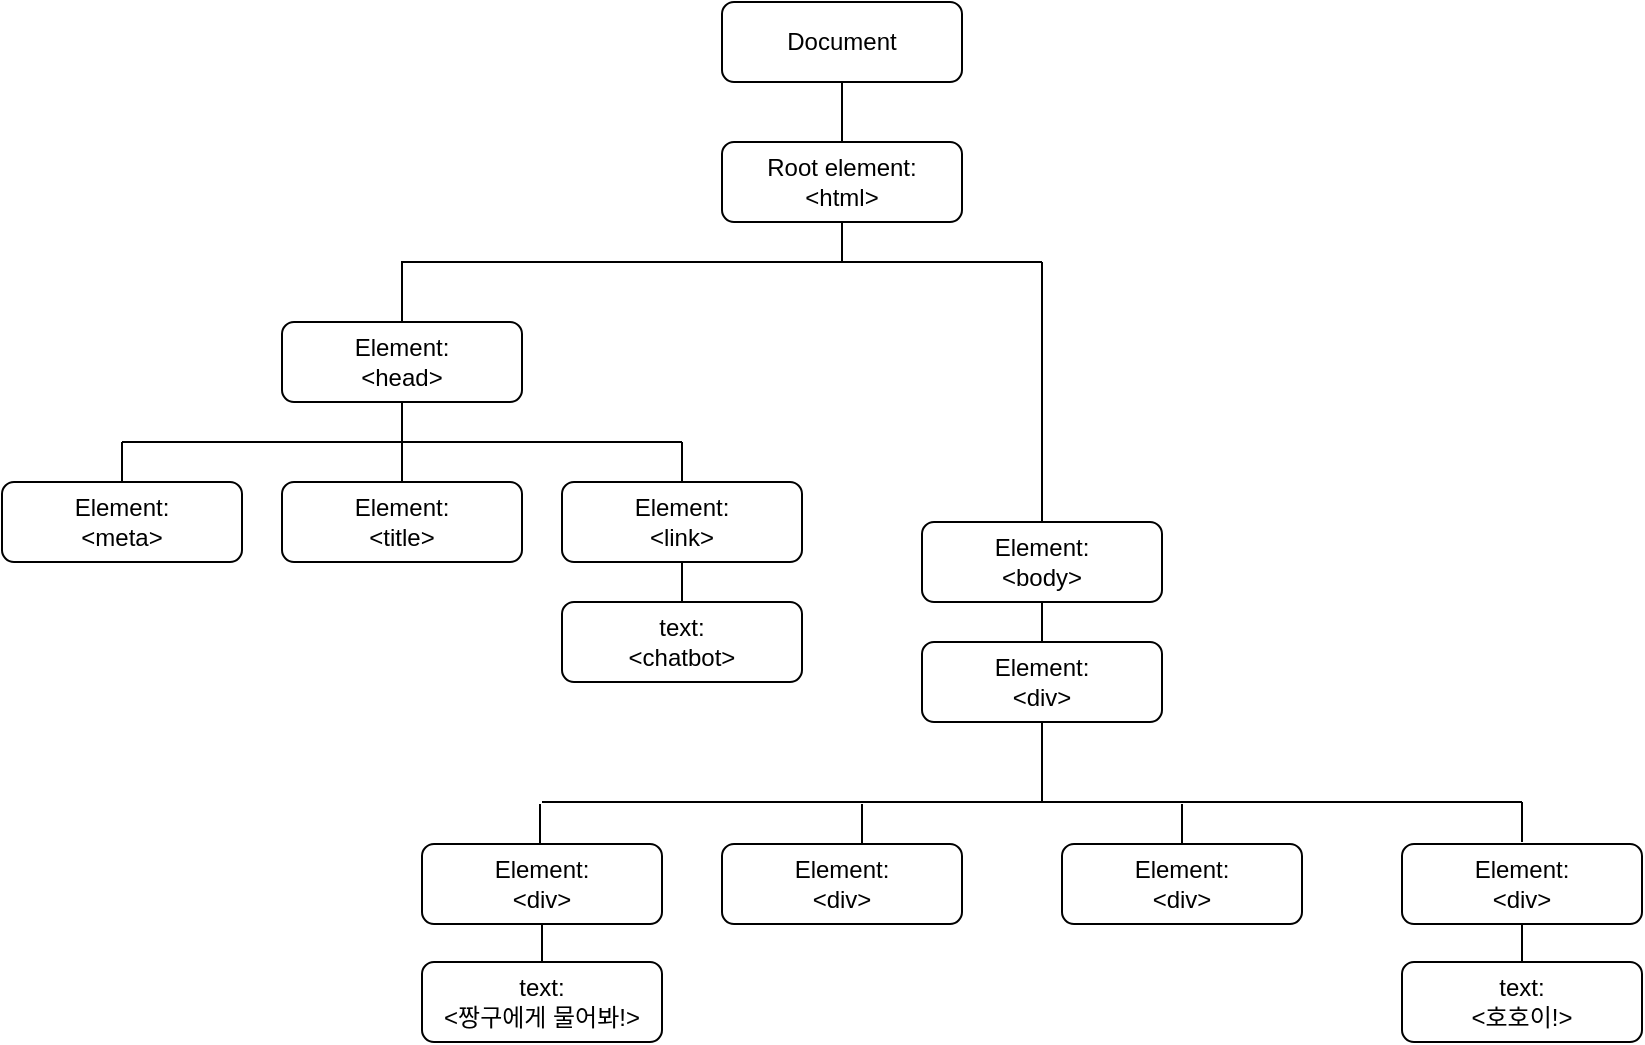 <mxfile version="16.5.3" type="github">
  <diagram id="C5RBs43oDa-KdzZeNtuy" name="Page-1">
    <mxGraphModel dx="1422" dy="737" grid="1" gridSize="10" guides="1" tooltips="1" connect="1" arrows="1" fold="1" page="1" pageScale="1" pageWidth="827" pageHeight="1169" math="0" shadow="0">
      <root>
        <mxCell id="WIyWlLk6GJQsqaUBKTNV-0" />
        <mxCell id="WIyWlLk6GJQsqaUBKTNV-1" parent="WIyWlLk6GJQsqaUBKTNV-0" />
        <mxCell id="tnMK15XjLRO8_bRIk2cx-35" value="Document" style="rounded=1;whiteSpace=wrap;html=1;fontSize=12;glass=0;strokeWidth=1;shadow=0;" vertex="1" parent="WIyWlLk6GJQsqaUBKTNV-1">
          <mxGeometry x="510" y="65" width="120" height="40" as="geometry" />
        </mxCell>
        <mxCell id="tnMK15XjLRO8_bRIk2cx-36" value="" style="endArrow=none;html=1;rounded=0;entryX=0.5;entryY=1;entryDx=0;entryDy=0;exitX=0.5;exitY=0;exitDx=0;exitDy=0;" edge="1" parent="WIyWlLk6GJQsqaUBKTNV-1" target="tnMK15XjLRO8_bRIk2cx-35">
          <mxGeometry width="50" height="50" relative="1" as="geometry">
            <mxPoint x="570" y="135" as="sourcePoint" />
            <mxPoint x="550" y="395" as="targetPoint" />
            <Array as="points" />
          </mxGeometry>
        </mxCell>
        <mxCell id="tnMK15XjLRO8_bRIk2cx-37" value="" style="endArrow=none;html=1;rounded=0;entryX=0.5;entryY=1;entryDx=0;entryDy=0;" edge="1" parent="WIyWlLk6GJQsqaUBKTNV-1">
          <mxGeometry width="50" height="50" relative="1" as="geometry">
            <mxPoint x="570" y="195" as="sourcePoint" />
            <mxPoint x="570" y="175" as="targetPoint" />
          </mxGeometry>
        </mxCell>
        <mxCell id="tnMK15XjLRO8_bRIk2cx-38" value="" style="endArrow=none;html=1;rounded=0;" edge="1" parent="WIyWlLk6GJQsqaUBKTNV-1">
          <mxGeometry width="50" height="50" relative="1" as="geometry">
            <mxPoint x="349.5" y="195" as="sourcePoint" />
            <mxPoint x="670" y="195" as="targetPoint" />
          </mxGeometry>
        </mxCell>
        <mxCell id="tnMK15XjLRO8_bRIk2cx-39" value="" style="endArrow=none;html=1;rounded=0;" edge="1" parent="WIyWlLk6GJQsqaUBKTNV-1">
          <mxGeometry width="50" height="50" relative="1" as="geometry">
            <mxPoint x="670" y="195" as="sourcePoint" />
            <mxPoint x="670" y="325" as="targetPoint" />
          </mxGeometry>
        </mxCell>
        <mxCell id="tnMK15XjLRO8_bRIk2cx-40" value="" style="endArrow=none;html=1;rounded=0;" edge="1" parent="WIyWlLk6GJQsqaUBKTNV-1">
          <mxGeometry width="50" height="50" relative="1" as="geometry">
            <mxPoint x="350" y="225" as="sourcePoint" />
            <mxPoint x="350" y="195" as="targetPoint" />
          </mxGeometry>
        </mxCell>
        <mxCell id="tnMK15XjLRO8_bRIk2cx-41" value="" style="endArrow=none;html=1;rounded=0;" edge="1" parent="WIyWlLk6GJQsqaUBKTNV-1">
          <mxGeometry width="50" height="50" relative="1" as="geometry">
            <mxPoint x="350" y="285" as="sourcePoint" />
            <mxPoint x="350" y="265" as="targetPoint" />
          </mxGeometry>
        </mxCell>
        <mxCell id="tnMK15XjLRO8_bRIk2cx-42" value="Root element:&lt;br&gt;&amp;lt;html&amp;gt;" style="rounded=1;whiteSpace=wrap;html=1;fontSize=12;glass=0;strokeWidth=1;shadow=0;" vertex="1" parent="WIyWlLk6GJQsqaUBKTNV-1">
          <mxGeometry x="510" y="135" width="120" height="40" as="geometry" />
        </mxCell>
        <mxCell id="tnMK15XjLRO8_bRIk2cx-43" value="Element:&lt;br&gt;&amp;lt;head&amp;gt;" style="rounded=1;whiteSpace=wrap;html=1;fontSize=12;glass=0;strokeWidth=1;shadow=0;" vertex="1" parent="WIyWlLk6GJQsqaUBKTNV-1">
          <mxGeometry x="290" y="225" width="120" height="40" as="geometry" />
        </mxCell>
        <mxCell id="tnMK15XjLRO8_bRIk2cx-44" value="Element:&lt;br&gt;&amp;lt;meta&amp;gt;" style="rounded=1;whiteSpace=wrap;html=1;fontSize=12;glass=0;strokeWidth=1;shadow=0;" vertex="1" parent="WIyWlLk6GJQsqaUBKTNV-1">
          <mxGeometry x="150" y="305" width="120" height="40" as="geometry" />
        </mxCell>
        <mxCell id="tnMK15XjLRO8_bRIk2cx-45" value="Element:&lt;br&gt;&amp;lt;title&amp;gt;" style="rounded=1;whiteSpace=wrap;html=1;fontSize=12;glass=0;strokeWidth=1;shadow=0;" vertex="1" parent="WIyWlLk6GJQsqaUBKTNV-1">
          <mxGeometry x="290" y="305" width="120" height="40" as="geometry" />
        </mxCell>
        <mxCell id="tnMK15XjLRO8_bRIk2cx-46" value="" style="endArrow=none;html=1;rounded=0;" edge="1" parent="WIyWlLk6GJQsqaUBKTNV-1">
          <mxGeometry width="50" height="50" relative="1" as="geometry">
            <mxPoint x="210" y="285" as="sourcePoint" />
            <mxPoint x="490" y="285" as="targetPoint" />
          </mxGeometry>
        </mxCell>
        <mxCell id="tnMK15XjLRO8_bRIk2cx-47" value="" style="endArrow=none;html=1;rounded=0;" edge="1" parent="WIyWlLk6GJQsqaUBKTNV-1">
          <mxGeometry width="50" height="50" relative="1" as="geometry">
            <mxPoint x="210" y="285" as="sourcePoint" />
            <mxPoint x="210" y="305" as="targetPoint" />
          </mxGeometry>
        </mxCell>
        <mxCell id="tnMK15XjLRO8_bRIk2cx-48" value="" style="endArrow=none;html=1;rounded=0;" edge="1" parent="WIyWlLk6GJQsqaUBKTNV-1">
          <mxGeometry width="50" height="50" relative="1" as="geometry">
            <mxPoint x="350" y="305" as="sourcePoint" />
            <mxPoint x="350" y="285" as="targetPoint" />
          </mxGeometry>
        </mxCell>
        <mxCell id="tnMK15XjLRO8_bRIk2cx-49" value="" style="endArrow=none;html=1;rounded=0;" edge="1" parent="WIyWlLk6GJQsqaUBKTNV-1">
          <mxGeometry width="50" height="50" relative="1" as="geometry">
            <mxPoint x="490" y="305" as="sourcePoint" />
            <mxPoint x="490" y="285" as="targetPoint" />
          </mxGeometry>
        </mxCell>
        <mxCell id="tnMK15XjLRO8_bRIk2cx-50" value="Element:&lt;br&gt;&amp;lt;link&amp;gt;" style="rounded=1;whiteSpace=wrap;html=1;fontSize=12;glass=0;strokeWidth=1;shadow=0;" vertex="1" parent="WIyWlLk6GJQsqaUBKTNV-1">
          <mxGeometry x="430" y="305" width="120" height="40" as="geometry" />
        </mxCell>
        <mxCell id="tnMK15XjLRO8_bRIk2cx-51" value="text:&lt;br&gt;&amp;lt;chatbot&amp;gt;" style="rounded=1;whiteSpace=wrap;html=1;fontSize=12;glass=0;strokeWidth=1;shadow=0;" vertex="1" parent="WIyWlLk6GJQsqaUBKTNV-1">
          <mxGeometry x="430" y="365" width="120" height="40" as="geometry" />
        </mxCell>
        <mxCell id="tnMK15XjLRO8_bRIk2cx-52" value="" style="endArrow=none;html=1;rounded=0;exitX=0.5;exitY=0;exitDx=0;exitDy=0;entryX=0.5;entryY=1;entryDx=0;entryDy=0;" edge="1" parent="WIyWlLk6GJQsqaUBKTNV-1" source="tnMK15XjLRO8_bRIk2cx-51" target="tnMK15XjLRO8_bRIk2cx-50">
          <mxGeometry width="50" height="50" relative="1" as="geometry">
            <mxPoint x="500" y="315" as="sourcePoint" />
            <mxPoint x="500" y="295" as="targetPoint" />
          </mxGeometry>
        </mxCell>
        <mxCell id="tnMK15XjLRO8_bRIk2cx-53" value="Element:&lt;br&gt;&amp;lt;body&amp;gt;" style="rounded=1;whiteSpace=wrap;html=1;fontSize=12;glass=0;strokeWidth=1;shadow=0;" vertex="1" parent="WIyWlLk6GJQsqaUBKTNV-1">
          <mxGeometry x="610" y="325" width="120" height="40" as="geometry" />
        </mxCell>
        <mxCell id="tnMK15XjLRO8_bRIk2cx-54" value="" style="endArrow=none;html=1;rounded=0;exitX=0.5;exitY=1;exitDx=0;exitDy=0;" edge="1" parent="WIyWlLk6GJQsqaUBKTNV-1" source="tnMK15XjLRO8_bRIk2cx-53">
          <mxGeometry width="50" height="50" relative="1" as="geometry">
            <mxPoint x="680" y="305" as="sourcePoint" />
            <mxPoint x="670" y="385" as="targetPoint" />
          </mxGeometry>
        </mxCell>
        <mxCell id="tnMK15XjLRO8_bRIk2cx-55" value="Element:&lt;br&gt;&amp;lt;div&amp;gt;" style="rounded=1;whiteSpace=wrap;html=1;fontSize=12;glass=0;strokeWidth=1;shadow=0;" vertex="1" parent="WIyWlLk6GJQsqaUBKTNV-1">
          <mxGeometry x="610" y="385" width="120" height="40" as="geometry" />
        </mxCell>
        <mxCell id="tnMK15XjLRO8_bRIk2cx-56" value="Element:&lt;br&gt;&amp;lt;div&amp;gt;" style="rounded=1;whiteSpace=wrap;html=1;fontSize=12;glass=0;strokeWidth=1;shadow=0;" vertex="1" parent="WIyWlLk6GJQsqaUBKTNV-1">
          <mxGeometry x="680" y="486" width="120" height="40" as="geometry" />
        </mxCell>
        <mxCell id="tnMK15XjLRO8_bRIk2cx-57" value="Element:&lt;br&gt;&amp;lt;div&amp;gt;" style="rounded=1;whiteSpace=wrap;html=1;fontSize=12;glass=0;strokeWidth=1;shadow=0;" vertex="1" parent="WIyWlLk6GJQsqaUBKTNV-1">
          <mxGeometry x="510" y="486" width="120" height="40" as="geometry" />
        </mxCell>
        <mxCell id="tnMK15XjLRO8_bRIk2cx-58" value="Element:&lt;br&gt;&amp;lt;div&amp;gt;" style="rounded=1;whiteSpace=wrap;html=1;fontSize=12;glass=0;strokeWidth=1;shadow=0;" vertex="1" parent="WIyWlLk6GJQsqaUBKTNV-1">
          <mxGeometry x="850" y="486" width="120" height="40" as="geometry" />
        </mxCell>
        <mxCell id="tnMK15XjLRO8_bRIk2cx-59" value="Element:&lt;br&gt;&amp;lt;div&amp;gt;" style="rounded=1;whiteSpace=wrap;html=1;fontSize=12;glass=0;strokeWidth=1;shadow=0;" vertex="1" parent="WIyWlLk6GJQsqaUBKTNV-1">
          <mxGeometry x="360" y="486" width="120" height="40" as="geometry" />
        </mxCell>
        <mxCell id="tnMK15XjLRO8_bRIk2cx-60" value="" style="endArrow=none;html=1;rounded=0;" edge="1" parent="WIyWlLk6GJQsqaUBKTNV-1">
          <mxGeometry width="50" height="50" relative="1" as="geometry">
            <mxPoint x="420" y="465" as="sourcePoint" />
            <mxPoint x="910" y="465" as="targetPoint" />
          </mxGeometry>
        </mxCell>
        <mxCell id="tnMK15XjLRO8_bRIk2cx-61" value="" style="endArrow=none;html=1;rounded=0;" edge="1" parent="WIyWlLk6GJQsqaUBKTNV-1">
          <mxGeometry width="50" height="50" relative="1" as="geometry">
            <mxPoint x="419" y="486" as="sourcePoint" />
            <mxPoint x="419" y="466" as="targetPoint" />
          </mxGeometry>
        </mxCell>
        <mxCell id="tnMK15XjLRO8_bRIk2cx-62" value="" style="endArrow=none;html=1;rounded=0;" edge="1" parent="WIyWlLk6GJQsqaUBKTNV-1">
          <mxGeometry width="50" height="50" relative="1" as="geometry">
            <mxPoint x="580" y="486" as="sourcePoint" />
            <mxPoint x="580" y="466" as="targetPoint" />
          </mxGeometry>
        </mxCell>
        <mxCell id="tnMK15XjLRO8_bRIk2cx-63" value="" style="endArrow=none;html=1;rounded=0;" edge="1" parent="WIyWlLk6GJQsqaUBKTNV-1">
          <mxGeometry width="50" height="50" relative="1" as="geometry">
            <mxPoint x="740" y="466" as="sourcePoint" />
            <mxPoint x="740" y="486" as="targetPoint" />
          </mxGeometry>
        </mxCell>
        <mxCell id="tnMK15XjLRO8_bRIk2cx-64" value="" style="endArrow=none;html=1;rounded=0;" edge="1" parent="WIyWlLk6GJQsqaUBKTNV-1" target="tnMK15XjLRO8_bRIk2cx-55">
          <mxGeometry width="50" height="50" relative="1" as="geometry">
            <mxPoint x="670" y="465" as="sourcePoint" />
            <mxPoint x="680" y="395" as="targetPoint" />
            <Array as="points">
              <mxPoint x="670" y="425" />
            </Array>
          </mxGeometry>
        </mxCell>
        <mxCell id="tnMK15XjLRO8_bRIk2cx-65" value="" style="endArrow=none;html=1;rounded=0;" edge="1" parent="WIyWlLk6GJQsqaUBKTNV-1">
          <mxGeometry width="50" height="50" relative="1" as="geometry">
            <mxPoint x="910" y="465" as="sourcePoint" />
            <mxPoint x="910" y="485" as="targetPoint" />
          </mxGeometry>
        </mxCell>
        <mxCell id="tnMK15XjLRO8_bRIk2cx-66" value="" style="endArrow=none;html=1;rounded=0;entryX=0.5;entryY=1;entryDx=0;entryDy=0;" edge="1" parent="WIyWlLk6GJQsqaUBKTNV-1" target="tnMK15XjLRO8_bRIk2cx-59">
          <mxGeometry width="50" height="50" relative="1" as="geometry">
            <mxPoint x="420" y="545" as="sourcePoint" />
            <mxPoint x="429" y="476" as="targetPoint" />
          </mxGeometry>
        </mxCell>
        <mxCell id="tnMK15XjLRO8_bRIk2cx-67" value="text:&lt;br&gt;&amp;lt;짱구에게 물어봐!&amp;gt;" style="rounded=1;whiteSpace=wrap;html=1;fontSize=12;glass=0;strokeWidth=1;shadow=0;" vertex="1" parent="WIyWlLk6GJQsqaUBKTNV-1">
          <mxGeometry x="360" y="545" width="120" height="40" as="geometry" />
        </mxCell>
        <mxCell id="tnMK15XjLRO8_bRIk2cx-68" value="text:&lt;br&gt;&amp;lt;호호이!&amp;gt;" style="rounded=1;whiteSpace=wrap;html=1;fontSize=12;glass=0;strokeWidth=1;shadow=0;" vertex="1" parent="WIyWlLk6GJQsqaUBKTNV-1">
          <mxGeometry x="850" y="545" width="120" height="40" as="geometry" />
        </mxCell>
        <mxCell id="tnMK15XjLRO8_bRIk2cx-69" value="" style="endArrow=none;html=1;rounded=0;exitX=0.5;exitY=1;exitDx=0;exitDy=0;entryX=0.5;entryY=0;entryDx=0;entryDy=0;" edge="1" parent="WIyWlLk6GJQsqaUBKTNV-1" source="tnMK15XjLRO8_bRIk2cx-58" target="tnMK15XjLRO8_bRIk2cx-68">
          <mxGeometry width="50" height="50" relative="1" as="geometry">
            <mxPoint x="920" y="475" as="sourcePoint" />
            <mxPoint x="920" y="495" as="targetPoint" />
          </mxGeometry>
        </mxCell>
      </root>
    </mxGraphModel>
  </diagram>
</mxfile>
